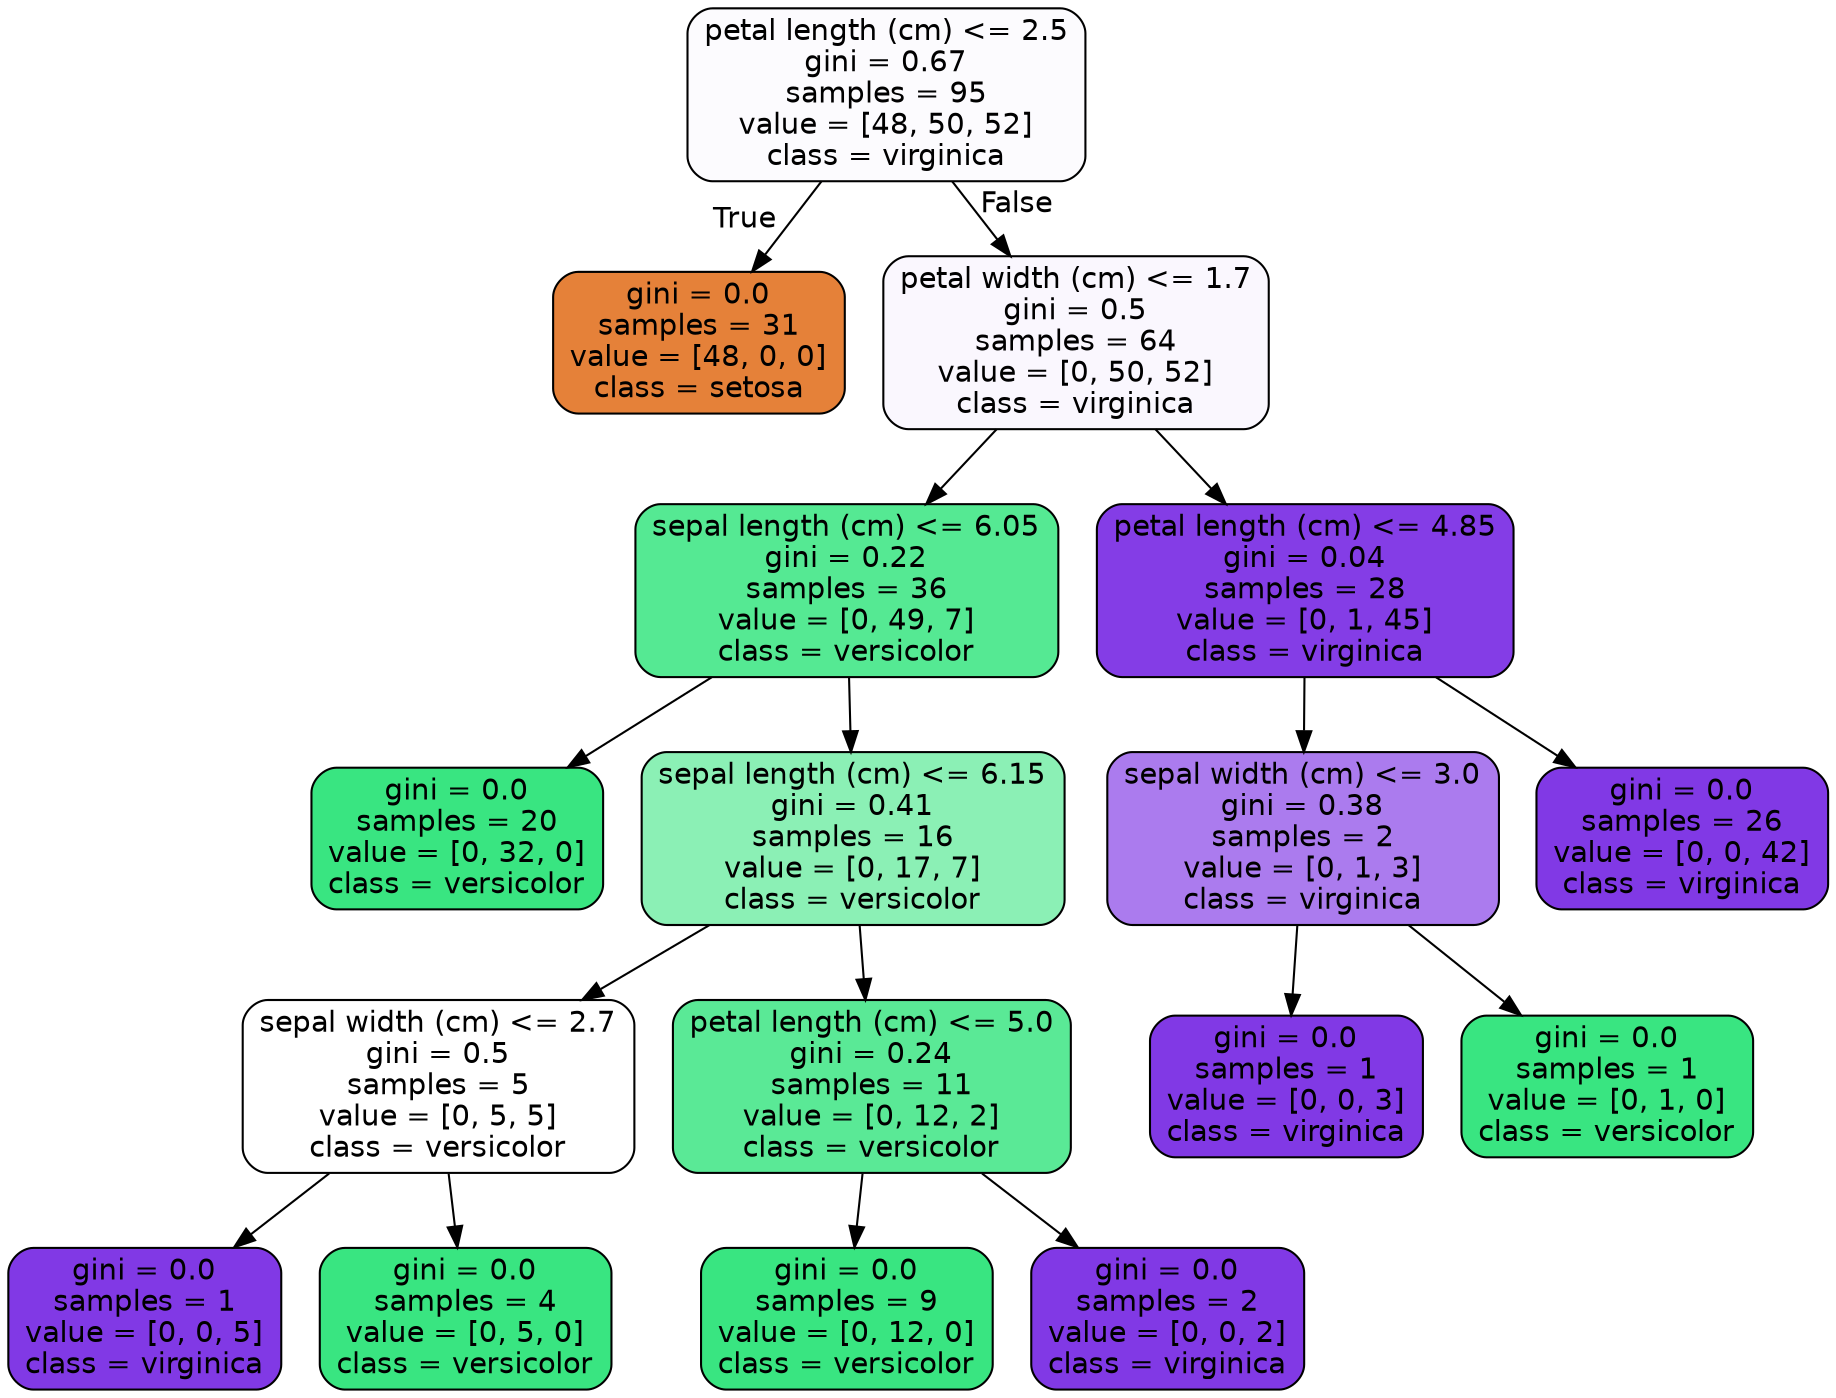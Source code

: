 digraph Tree {
node [shape=box, style="filled, rounded", color="black", fontname="helvetica"] ;
edge [fontname="helvetica"] ;
0 [label="petal length (cm) <= 2.5\ngini = 0.67\nsamples = 95\nvalue = [48, 50, 52]\nclass = virginica", fillcolor="#fcfbfe"] ;
1 [label="gini = 0.0\nsamples = 31\nvalue = [48, 0, 0]\nclass = setosa", fillcolor="#e58139"] ;
0 -> 1 [labeldistance=2.5, labelangle=45, headlabel="True"] ;
2 [label="petal width (cm) <= 1.7\ngini = 0.5\nsamples = 64\nvalue = [0, 50, 52]\nclass = virginica", fillcolor="#faf7fe"] ;
0 -> 2 [labeldistance=2.5, labelangle=-45, headlabel="False"] ;
3 [label="sepal length (cm) <= 6.05\ngini = 0.22\nsamples = 36\nvalue = [0, 49, 7]\nclass = versicolor", fillcolor="#55e993"] ;
2 -> 3 ;
4 [label="gini = 0.0\nsamples = 20\nvalue = [0, 32, 0]\nclass = versicolor", fillcolor="#39e581"] ;
3 -> 4 ;
5 [label="sepal length (cm) <= 6.15\ngini = 0.41\nsamples = 16\nvalue = [0, 17, 7]\nclass = versicolor", fillcolor="#8bf0b5"] ;
3 -> 5 ;
6 [label="sepal width (cm) <= 2.7\ngini = 0.5\nsamples = 5\nvalue = [0, 5, 5]\nclass = versicolor", fillcolor="#ffffff"] ;
5 -> 6 ;
7 [label="gini = 0.0\nsamples = 1\nvalue = [0, 0, 5]\nclass = virginica", fillcolor="#8139e5"] ;
6 -> 7 ;
8 [label="gini = 0.0\nsamples = 4\nvalue = [0, 5, 0]\nclass = versicolor", fillcolor="#39e581"] ;
6 -> 8 ;
9 [label="petal length (cm) <= 5.0\ngini = 0.24\nsamples = 11\nvalue = [0, 12, 2]\nclass = versicolor", fillcolor="#5ae996"] ;
5 -> 9 ;
10 [label="gini = 0.0\nsamples = 9\nvalue = [0, 12, 0]\nclass = versicolor", fillcolor="#39e581"] ;
9 -> 10 ;
11 [label="gini = 0.0\nsamples = 2\nvalue = [0, 0, 2]\nclass = virginica", fillcolor="#8139e5"] ;
9 -> 11 ;
12 [label="petal length (cm) <= 4.85\ngini = 0.04\nsamples = 28\nvalue = [0, 1, 45]\nclass = virginica", fillcolor="#843de6"] ;
2 -> 12 ;
13 [label="sepal width (cm) <= 3.0\ngini = 0.38\nsamples = 2\nvalue = [0, 1, 3]\nclass = virginica", fillcolor="#ab7bee"] ;
12 -> 13 ;
14 [label="gini = 0.0\nsamples = 1\nvalue = [0, 0, 3]\nclass = virginica", fillcolor="#8139e5"] ;
13 -> 14 ;
15 [label="gini = 0.0\nsamples = 1\nvalue = [0, 1, 0]\nclass = versicolor", fillcolor="#39e581"] ;
13 -> 15 ;
16 [label="gini = 0.0\nsamples = 26\nvalue = [0, 0, 42]\nclass = virginica", fillcolor="#8139e5"] ;
12 -> 16 ;
}
